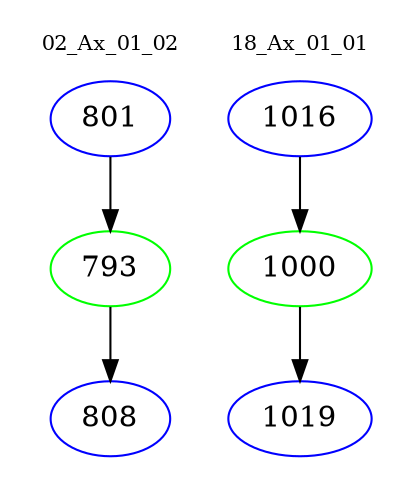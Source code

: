 digraph{
subgraph cluster_0 {
color = white
label = "02_Ax_01_02";
fontsize=10;
T0_801 [label="801", color="blue"]
T0_801 -> T0_793 [color="black"]
T0_793 [label="793", color="green"]
T0_793 -> T0_808 [color="black"]
T0_808 [label="808", color="blue"]
}
subgraph cluster_1 {
color = white
label = "18_Ax_01_01";
fontsize=10;
T1_1016 [label="1016", color="blue"]
T1_1016 -> T1_1000 [color="black"]
T1_1000 [label="1000", color="green"]
T1_1000 -> T1_1019 [color="black"]
T1_1019 [label="1019", color="blue"]
}
}
